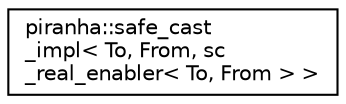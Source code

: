 digraph "Graphical Class Hierarchy"
{
  edge [fontname="Helvetica",fontsize="10",labelfontname="Helvetica",labelfontsize="10"];
  node [fontname="Helvetica",fontsize="10",shape=record];
  rankdir="LR";
  Node0 [label="piranha::safe_cast\l_impl\< To, From, sc\l_real_enabler\< To, From \> \>",height=0.2,width=0.4,color="black", fillcolor="white", style="filled",URL="$structpiranha_1_1safe__cast__impl_3_01_to_00_01_from_00_01sc__real__enabler_3_01_to_00_01_from_01_4_01_4.html",tooltip="Specialisation of piranha::safe_cast() for conversions involving piranha::real. "];
}
